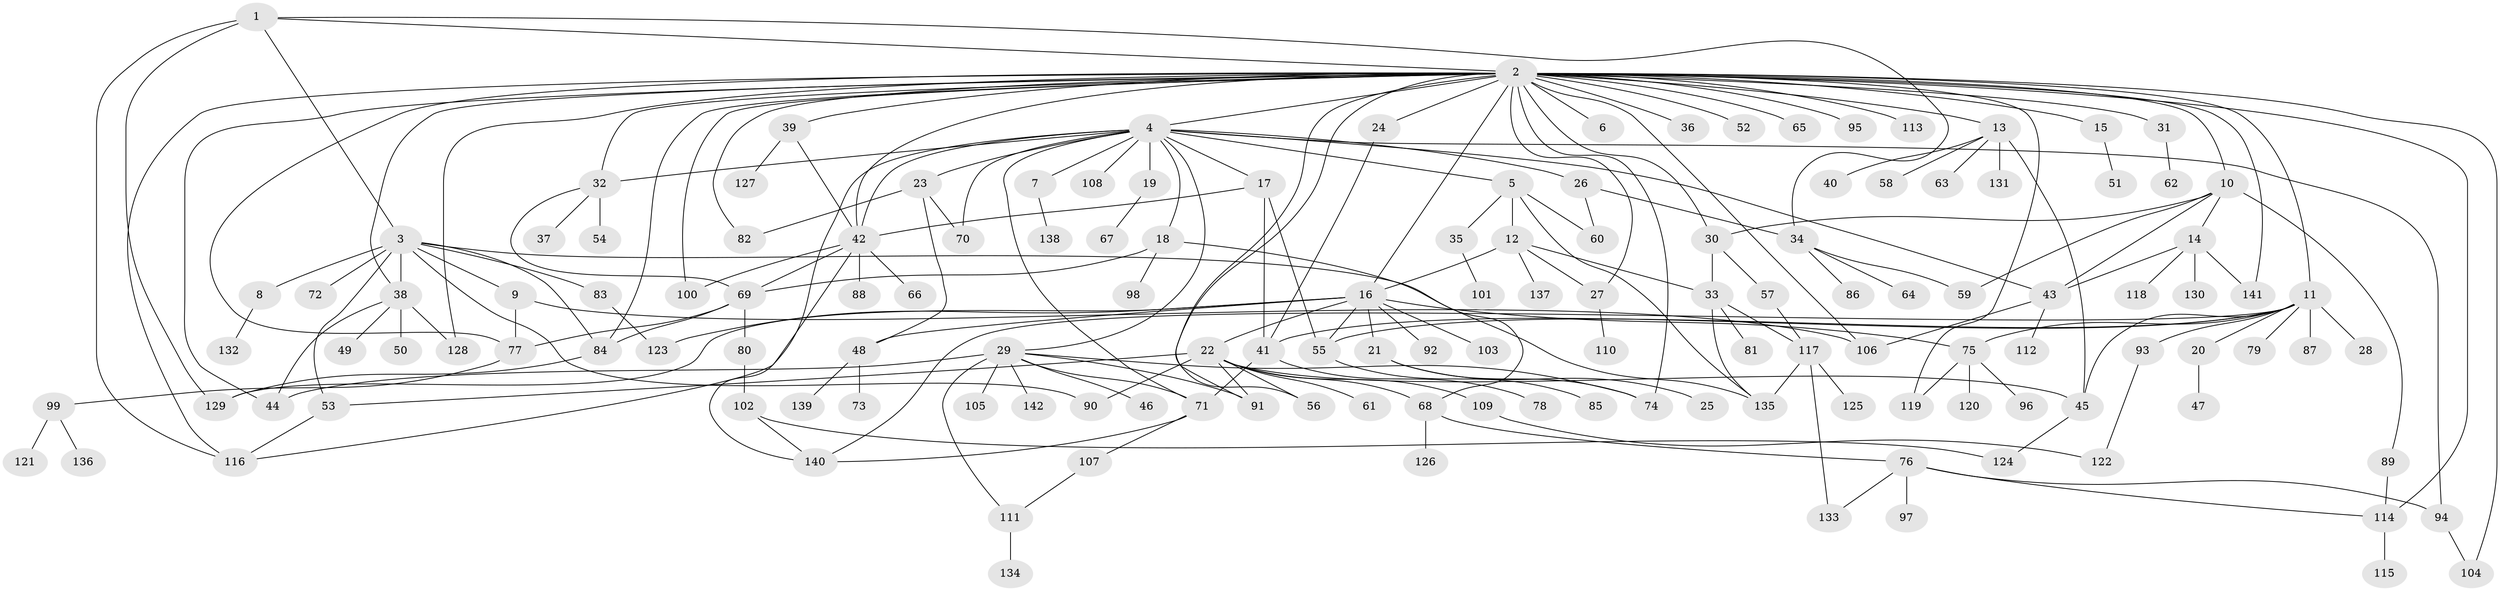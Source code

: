 // Generated by graph-tools (version 1.1) at 2025/48/03/09/25 04:48:10]
// undirected, 142 vertices, 210 edges
graph export_dot {
graph [start="1"]
  node [color=gray90,style=filled];
  1;
  2;
  3;
  4;
  5;
  6;
  7;
  8;
  9;
  10;
  11;
  12;
  13;
  14;
  15;
  16;
  17;
  18;
  19;
  20;
  21;
  22;
  23;
  24;
  25;
  26;
  27;
  28;
  29;
  30;
  31;
  32;
  33;
  34;
  35;
  36;
  37;
  38;
  39;
  40;
  41;
  42;
  43;
  44;
  45;
  46;
  47;
  48;
  49;
  50;
  51;
  52;
  53;
  54;
  55;
  56;
  57;
  58;
  59;
  60;
  61;
  62;
  63;
  64;
  65;
  66;
  67;
  68;
  69;
  70;
  71;
  72;
  73;
  74;
  75;
  76;
  77;
  78;
  79;
  80;
  81;
  82;
  83;
  84;
  85;
  86;
  87;
  88;
  89;
  90;
  91;
  92;
  93;
  94;
  95;
  96;
  97;
  98;
  99;
  100;
  101;
  102;
  103;
  104;
  105;
  106;
  107;
  108;
  109;
  110;
  111;
  112;
  113;
  114;
  115;
  116;
  117;
  118;
  119;
  120;
  121;
  122;
  123;
  124;
  125;
  126;
  127;
  128;
  129;
  130;
  131;
  132;
  133;
  134;
  135;
  136;
  137;
  138;
  139;
  140;
  141;
  142;
  1 -- 2;
  1 -- 3;
  1 -- 34;
  1 -- 116;
  1 -- 129;
  2 -- 4;
  2 -- 6;
  2 -- 10;
  2 -- 11;
  2 -- 13;
  2 -- 15;
  2 -- 16;
  2 -- 24;
  2 -- 27;
  2 -- 30;
  2 -- 31;
  2 -- 32;
  2 -- 36;
  2 -- 38;
  2 -- 39;
  2 -- 42;
  2 -- 44;
  2 -- 52;
  2 -- 56;
  2 -- 65;
  2 -- 74;
  2 -- 77;
  2 -- 82;
  2 -- 84;
  2 -- 91;
  2 -- 95;
  2 -- 100;
  2 -- 104;
  2 -- 106;
  2 -- 113;
  2 -- 114;
  2 -- 116;
  2 -- 119;
  2 -- 128;
  2 -- 141;
  3 -- 8;
  3 -- 9;
  3 -- 38;
  3 -- 53;
  3 -- 72;
  3 -- 83;
  3 -- 84;
  3 -- 90;
  3 -- 135;
  4 -- 5;
  4 -- 7;
  4 -- 17;
  4 -- 18;
  4 -- 19;
  4 -- 23;
  4 -- 26;
  4 -- 29;
  4 -- 32;
  4 -- 42;
  4 -- 43;
  4 -- 70;
  4 -- 71;
  4 -- 94;
  4 -- 108;
  4 -- 140;
  5 -- 12;
  5 -- 35;
  5 -- 60;
  5 -- 135;
  7 -- 138;
  8 -- 132;
  9 -- 77;
  9 -- 106;
  10 -- 14;
  10 -- 30;
  10 -- 43;
  10 -- 59;
  10 -- 89;
  11 -- 20;
  11 -- 28;
  11 -- 41;
  11 -- 45;
  11 -- 55;
  11 -- 75;
  11 -- 79;
  11 -- 87;
  11 -- 93;
  11 -- 140;
  12 -- 16;
  12 -- 27;
  12 -- 33;
  12 -- 137;
  13 -- 40;
  13 -- 45;
  13 -- 58;
  13 -- 63;
  13 -- 131;
  14 -- 43;
  14 -- 118;
  14 -- 130;
  14 -- 141;
  15 -- 51;
  16 -- 21;
  16 -- 22;
  16 -- 48;
  16 -- 55;
  16 -- 75;
  16 -- 92;
  16 -- 103;
  16 -- 123;
  16 -- 129;
  17 -- 41;
  17 -- 42;
  17 -- 55;
  18 -- 68;
  18 -- 69;
  18 -- 98;
  19 -- 67;
  20 -- 47;
  21 -- 25;
  21 -- 74;
  22 -- 45;
  22 -- 53;
  22 -- 56;
  22 -- 61;
  22 -- 68;
  22 -- 90;
  22 -- 91;
  22 -- 109;
  23 -- 48;
  23 -- 70;
  23 -- 82;
  24 -- 41;
  26 -- 34;
  26 -- 60;
  27 -- 110;
  29 -- 44;
  29 -- 46;
  29 -- 71;
  29 -- 74;
  29 -- 91;
  29 -- 105;
  29 -- 111;
  29 -- 142;
  30 -- 33;
  30 -- 57;
  31 -- 62;
  32 -- 37;
  32 -- 54;
  32 -- 69;
  33 -- 81;
  33 -- 117;
  33 -- 135;
  34 -- 59;
  34 -- 64;
  34 -- 86;
  35 -- 101;
  38 -- 44;
  38 -- 49;
  38 -- 50;
  38 -- 128;
  39 -- 42;
  39 -- 127;
  41 -- 71;
  41 -- 78;
  42 -- 66;
  42 -- 69;
  42 -- 88;
  42 -- 100;
  42 -- 116;
  43 -- 106;
  43 -- 112;
  45 -- 124;
  48 -- 73;
  48 -- 139;
  53 -- 116;
  55 -- 85;
  57 -- 117;
  68 -- 76;
  68 -- 126;
  69 -- 77;
  69 -- 80;
  69 -- 84;
  71 -- 107;
  71 -- 140;
  75 -- 96;
  75 -- 119;
  75 -- 120;
  76 -- 94;
  76 -- 97;
  76 -- 114;
  76 -- 133;
  77 -- 99;
  80 -- 102;
  83 -- 123;
  84 -- 129;
  89 -- 114;
  93 -- 122;
  94 -- 104;
  99 -- 121;
  99 -- 136;
  102 -- 124;
  102 -- 140;
  107 -- 111;
  109 -- 122;
  111 -- 134;
  114 -- 115;
  117 -- 125;
  117 -- 133;
  117 -- 135;
}
